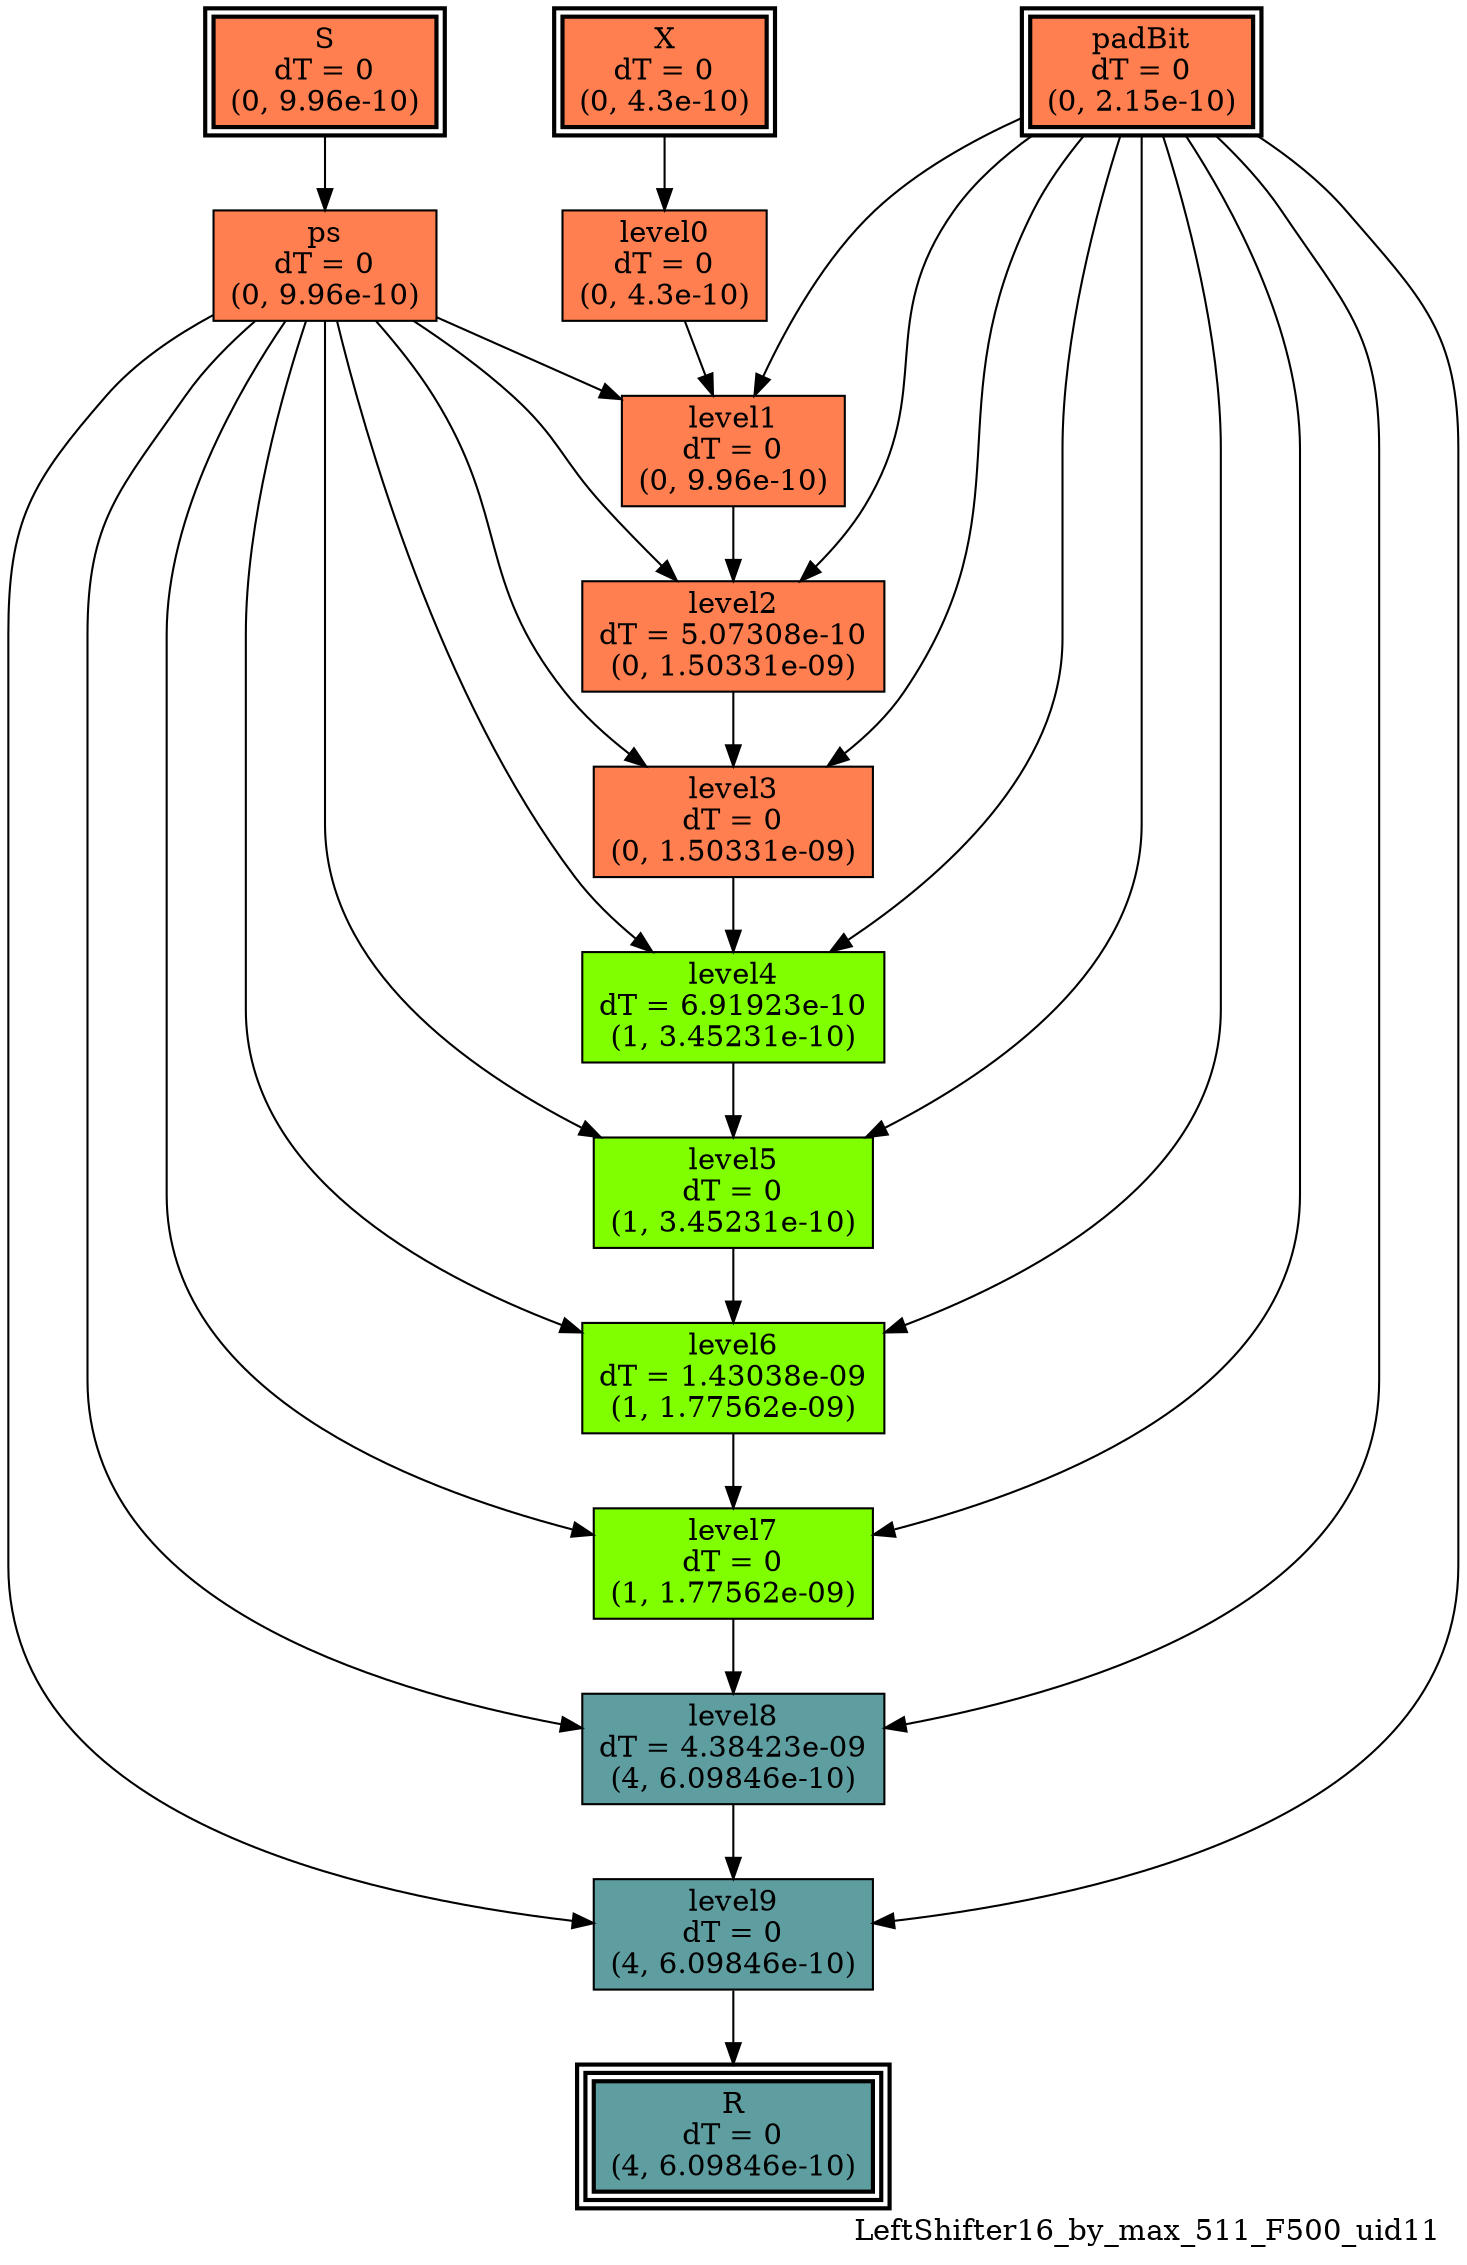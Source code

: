 digraph LeftShifter16_by_max_511_F500_uid11
{
	//graph drawing options
	label=LeftShifter16_by_max_511_F500_uid11;
	labelloc=bottom;
	labeljust=right;
	ratio=auto;
	nodesep=0.25;
	ranksep=0.5;

	//input/output signals of operator LeftShifter16_by_max_511_F500_uid11
	X__LeftShifter16_by_max_511_F500_uid11 [ label="X\ndT = 0\n(0, 4.3e-10)", shape=box, color=black, style="bold, filled", fillcolor=coral, peripheries=2 ];
	S__LeftShifter16_by_max_511_F500_uid11 [ label="S\ndT = 0\n(0, 9.96e-10)", shape=box, color=black, style="bold, filled", fillcolor=coral, peripheries=2 ];
	padBit__LeftShifter16_by_max_511_F500_uid11 [ label="padBit\ndT = 0\n(0, 2.15e-10)", shape=box, color=black, style="bold, filled", fillcolor=coral, peripheries=2 ];
	R__LeftShifter16_by_max_511_F500_uid11 [ label="R\ndT = 0\n(4, 6.09846e-10)", shape=box, color=black, style="bold, filled", fillcolor=cadetblue, peripheries=3 ];
	{rank=same X__LeftShifter16_by_max_511_F500_uid11, S__LeftShifter16_by_max_511_F500_uid11, padBit__LeftShifter16_by_max_511_F500_uid11};
	{rank=same R__LeftShifter16_by_max_511_F500_uid11};
	//internal signals of operator LeftShifter16_by_max_511_F500_uid11
	ps__LeftShifter16_by_max_511_F500_uid11 [ label="ps\ndT = 0\n(0, 9.96e-10)", shape=box, color=black, style=filled, fillcolor=coral, peripheries=1 ];
	level0__LeftShifter16_by_max_511_F500_uid11 [ label="level0\ndT = 0\n(0, 4.3e-10)", shape=box, color=black, style=filled, fillcolor=coral, peripheries=1 ];
	level1__LeftShifter16_by_max_511_F500_uid11 [ label="level1\ndT = 0\n(0, 9.96e-10)", shape=box, color=black, style=filled, fillcolor=coral, peripheries=1 ];
	level2__LeftShifter16_by_max_511_F500_uid11 [ label="level2\ndT = 5.07308e-10\n(0, 1.50331e-09)", shape=box, color=black, style=filled, fillcolor=coral, peripheries=1 ];
	level3__LeftShifter16_by_max_511_F500_uid11 [ label="level3\ndT = 0\n(0, 1.50331e-09)", shape=box, color=black, style=filled, fillcolor=coral, peripheries=1 ];
	level4__LeftShifter16_by_max_511_F500_uid11 [ label="level4\ndT = 6.91923e-10\n(1, 3.45231e-10)", shape=box, color=black, style=filled, fillcolor=chartreuse, peripheries=1 ];
	level5__LeftShifter16_by_max_511_F500_uid11 [ label="level5\ndT = 0\n(1, 3.45231e-10)", shape=box, color=black, style=filled, fillcolor=chartreuse, peripheries=1 ];
	level6__LeftShifter16_by_max_511_F500_uid11 [ label="level6\ndT = 1.43038e-09\n(1, 1.77562e-09)", shape=box, color=black, style=filled, fillcolor=chartreuse, peripheries=1 ];
	level7__LeftShifter16_by_max_511_F500_uid11 [ label="level7\ndT = 0\n(1, 1.77562e-09)", shape=box, color=black, style=filled, fillcolor=chartreuse, peripheries=1 ];
	level8__LeftShifter16_by_max_511_F500_uid11 [ label="level8\ndT = 4.38423e-09\n(4, 6.09846e-10)", shape=box, color=black, style=filled, fillcolor=cadetblue, peripheries=1 ];
	level9__LeftShifter16_by_max_511_F500_uid11 [ label="level9\ndT = 0\n(4, 6.09846e-10)", shape=box, color=black, style=filled, fillcolor=cadetblue, peripheries=1 ];

	//subcomponents of operator LeftShifter16_by_max_511_F500_uid11

	//input and internal signal connections of operator LeftShifter16_by_max_511_F500_uid11
	X__LeftShifter16_by_max_511_F500_uid11 -> level0__LeftShifter16_by_max_511_F500_uid11 [ arrowhead=normal, arrowsize=1.0, arrowtail=normal, color=black, dir=forward  ];
	S__LeftShifter16_by_max_511_F500_uid11 -> ps__LeftShifter16_by_max_511_F500_uid11 [ arrowhead=normal, arrowsize=1.0, arrowtail=normal, color=black, dir=forward  ];
	padBit__LeftShifter16_by_max_511_F500_uid11 -> level1__LeftShifter16_by_max_511_F500_uid11 [ arrowhead=normal, arrowsize=1.0, arrowtail=normal, color=black, dir=forward  ];
	padBit__LeftShifter16_by_max_511_F500_uid11 -> level2__LeftShifter16_by_max_511_F500_uid11 [ arrowhead=normal, arrowsize=1.0, arrowtail=normal, color=black, dir=forward  ];
	padBit__LeftShifter16_by_max_511_F500_uid11 -> level3__LeftShifter16_by_max_511_F500_uid11 [ arrowhead=normal, arrowsize=1.0, arrowtail=normal, color=black, dir=forward  ];
	padBit__LeftShifter16_by_max_511_F500_uid11 -> level4__LeftShifter16_by_max_511_F500_uid11 [ arrowhead=normal, arrowsize=1.0, arrowtail=normal, color=black, dir=forward  ];
	padBit__LeftShifter16_by_max_511_F500_uid11 -> level5__LeftShifter16_by_max_511_F500_uid11 [ arrowhead=normal, arrowsize=1.0, arrowtail=normal, color=black, dir=forward  ];
	padBit__LeftShifter16_by_max_511_F500_uid11 -> level6__LeftShifter16_by_max_511_F500_uid11 [ arrowhead=normal, arrowsize=1.0, arrowtail=normal, color=black, dir=forward  ];
	padBit__LeftShifter16_by_max_511_F500_uid11 -> level7__LeftShifter16_by_max_511_F500_uid11 [ arrowhead=normal, arrowsize=1.0, arrowtail=normal, color=black, dir=forward  ];
	padBit__LeftShifter16_by_max_511_F500_uid11 -> level8__LeftShifter16_by_max_511_F500_uid11 [ arrowhead=normal, arrowsize=1.0, arrowtail=normal, color=black, dir=forward  ];
	padBit__LeftShifter16_by_max_511_F500_uid11 -> level9__LeftShifter16_by_max_511_F500_uid11 [ arrowhead=normal, arrowsize=1.0, arrowtail=normal, color=black, dir=forward  ];
	ps__LeftShifter16_by_max_511_F500_uid11 -> level1__LeftShifter16_by_max_511_F500_uid11 [ arrowhead=normal, arrowsize=1.0, arrowtail=normal, color=black, dir=forward  ];
	ps__LeftShifter16_by_max_511_F500_uid11 -> level2__LeftShifter16_by_max_511_F500_uid11 [ arrowhead=normal, arrowsize=1.0, arrowtail=normal, color=black, dir=forward  ];
	ps__LeftShifter16_by_max_511_F500_uid11 -> level3__LeftShifter16_by_max_511_F500_uid11 [ arrowhead=normal, arrowsize=1.0, arrowtail=normal, color=black, dir=forward  ];
	ps__LeftShifter16_by_max_511_F500_uid11 -> level4__LeftShifter16_by_max_511_F500_uid11 [ arrowhead=normal, arrowsize=1.0, arrowtail=normal, color=black, dir=forward  ];
	ps__LeftShifter16_by_max_511_F500_uid11 -> level5__LeftShifter16_by_max_511_F500_uid11 [ arrowhead=normal, arrowsize=1.0, arrowtail=normal, color=black, dir=forward  ];
	ps__LeftShifter16_by_max_511_F500_uid11 -> level6__LeftShifter16_by_max_511_F500_uid11 [ arrowhead=normal, arrowsize=1.0, arrowtail=normal, color=black, dir=forward  ];
	ps__LeftShifter16_by_max_511_F500_uid11 -> level7__LeftShifter16_by_max_511_F500_uid11 [ arrowhead=normal, arrowsize=1.0, arrowtail=normal, color=black, dir=forward  ];
	ps__LeftShifter16_by_max_511_F500_uid11 -> level8__LeftShifter16_by_max_511_F500_uid11 [ arrowhead=normal, arrowsize=1.0, arrowtail=normal, color=black, dir=forward  ];
	ps__LeftShifter16_by_max_511_F500_uid11 -> level9__LeftShifter16_by_max_511_F500_uid11 [ arrowhead=normal, arrowsize=1.0, arrowtail=normal, color=black, dir=forward  ];
	level0__LeftShifter16_by_max_511_F500_uid11 -> level1__LeftShifter16_by_max_511_F500_uid11 [ arrowhead=normal, arrowsize=1.0, arrowtail=normal, color=black, dir=forward  ];
	level1__LeftShifter16_by_max_511_F500_uid11 -> level2__LeftShifter16_by_max_511_F500_uid11 [ arrowhead=normal, arrowsize=1.0, arrowtail=normal, color=black, dir=forward  ];
	level2__LeftShifter16_by_max_511_F500_uid11 -> level3__LeftShifter16_by_max_511_F500_uid11 [ arrowhead=normal, arrowsize=1.0, arrowtail=normal, color=black, dir=forward  ];
	level3__LeftShifter16_by_max_511_F500_uid11 -> level4__LeftShifter16_by_max_511_F500_uid11 [ arrowhead=normal, arrowsize=1.0, arrowtail=normal, color=black, dir=forward  ];
	level4__LeftShifter16_by_max_511_F500_uid11 -> level5__LeftShifter16_by_max_511_F500_uid11 [ arrowhead=normal, arrowsize=1.0, arrowtail=normal, color=black, dir=forward  ];
	level5__LeftShifter16_by_max_511_F500_uid11 -> level6__LeftShifter16_by_max_511_F500_uid11 [ arrowhead=normal, arrowsize=1.0, arrowtail=normal, color=black, dir=forward  ];
	level6__LeftShifter16_by_max_511_F500_uid11 -> level7__LeftShifter16_by_max_511_F500_uid11 [ arrowhead=normal, arrowsize=1.0, arrowtail=normal, color=black, dir=forward  ];
	level7__LeftShifter16_by_max_511_F500_uid11 -> level8__LeftShifter16_by_max_511_F500_uid11 [ arrowhead=normal, arrowsize=1.0, arrowtail=normal, color=black, dir=forward  ];
	level8__LeftShifter16_by_max_511_F500_uid11 -> level9__LeftShifter16_by_max_511_F500_uid11 [ arrowhead=normal, arrowsize=1.0, arrowtail=normal, color=black, dir=forward  ];
	level9__LeftShifter16_by_max_511_F500_uid11 -> R__LeftShifter16_by_max_511_F500_uid11 [ arrowhead=normal, arrowsize=1.0, arrowtail=normal, color=black, dir=forward  ];
}

